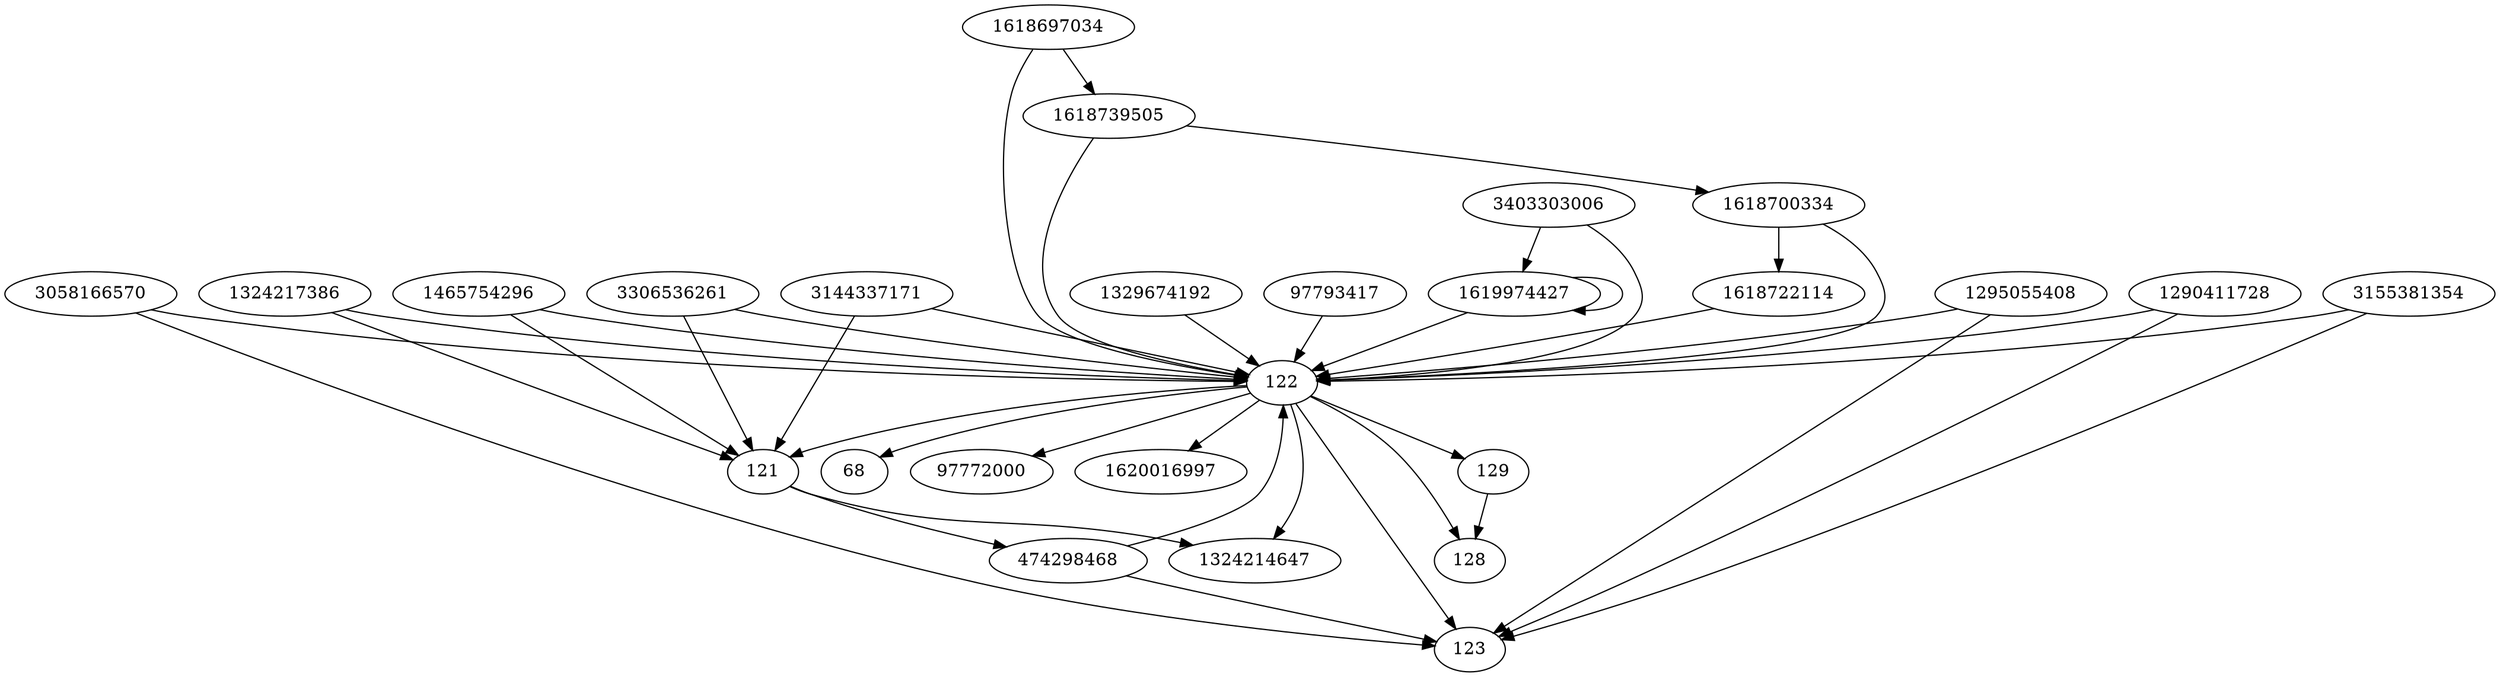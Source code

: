 digraph  {
128;
129;
97793417;
3144337171;
1619974427;
1324217386;
3058166570;
1618700334;
1295055408;
1618739505;
1465754296;
1618722114;
68;
3306536261;
1618697034;
1290411728;
1329674192;
3403303006;
97772000;
474298468;
1620016997;
3155381354;
1324214647;
121;
122;
123;
129 -> 128;
97793417 -> 122;
3144337171 -> 121;
3144337171 -> 122;
1619974427 -> 1619974427;
1619974427 -> 122;
1324217386 -> 121;
1324217386 -> 122;
3058166570 -> 122;
3058166570 -> 123;
1618700334 -> 122;
1618700334 -> 1618722114;
1295055408 -> 122;
1295055408 -> 123;
1618739505 -> 122;
1618739505 -> 1618700334;
1465754296 -> 121;
1465754296 -> 122;
1618722114 -> 122;
3306536261 -> 121;
3306536261 -> 122;
1618697034 -> 122;
1618697034 -> 1618739505;
1290411728 -> 122;
1290411728 -> 123;
1329674192 -> 122;
3403303006 -> 1619974427;
3403303006 -> 122;
474298468 -> 122;
474298468 -> 123;
3155381354 -> 122;
3155381354 -> 123;
121 -> 1324214647;
121 -> 474298468;
122 -> 121;
122 -> 1324214647;
122 -> 123;
122 -> 128;
122 -> 129;
122 -> 97772000;
122 -> 1620016997;
122 -> 68;
}
